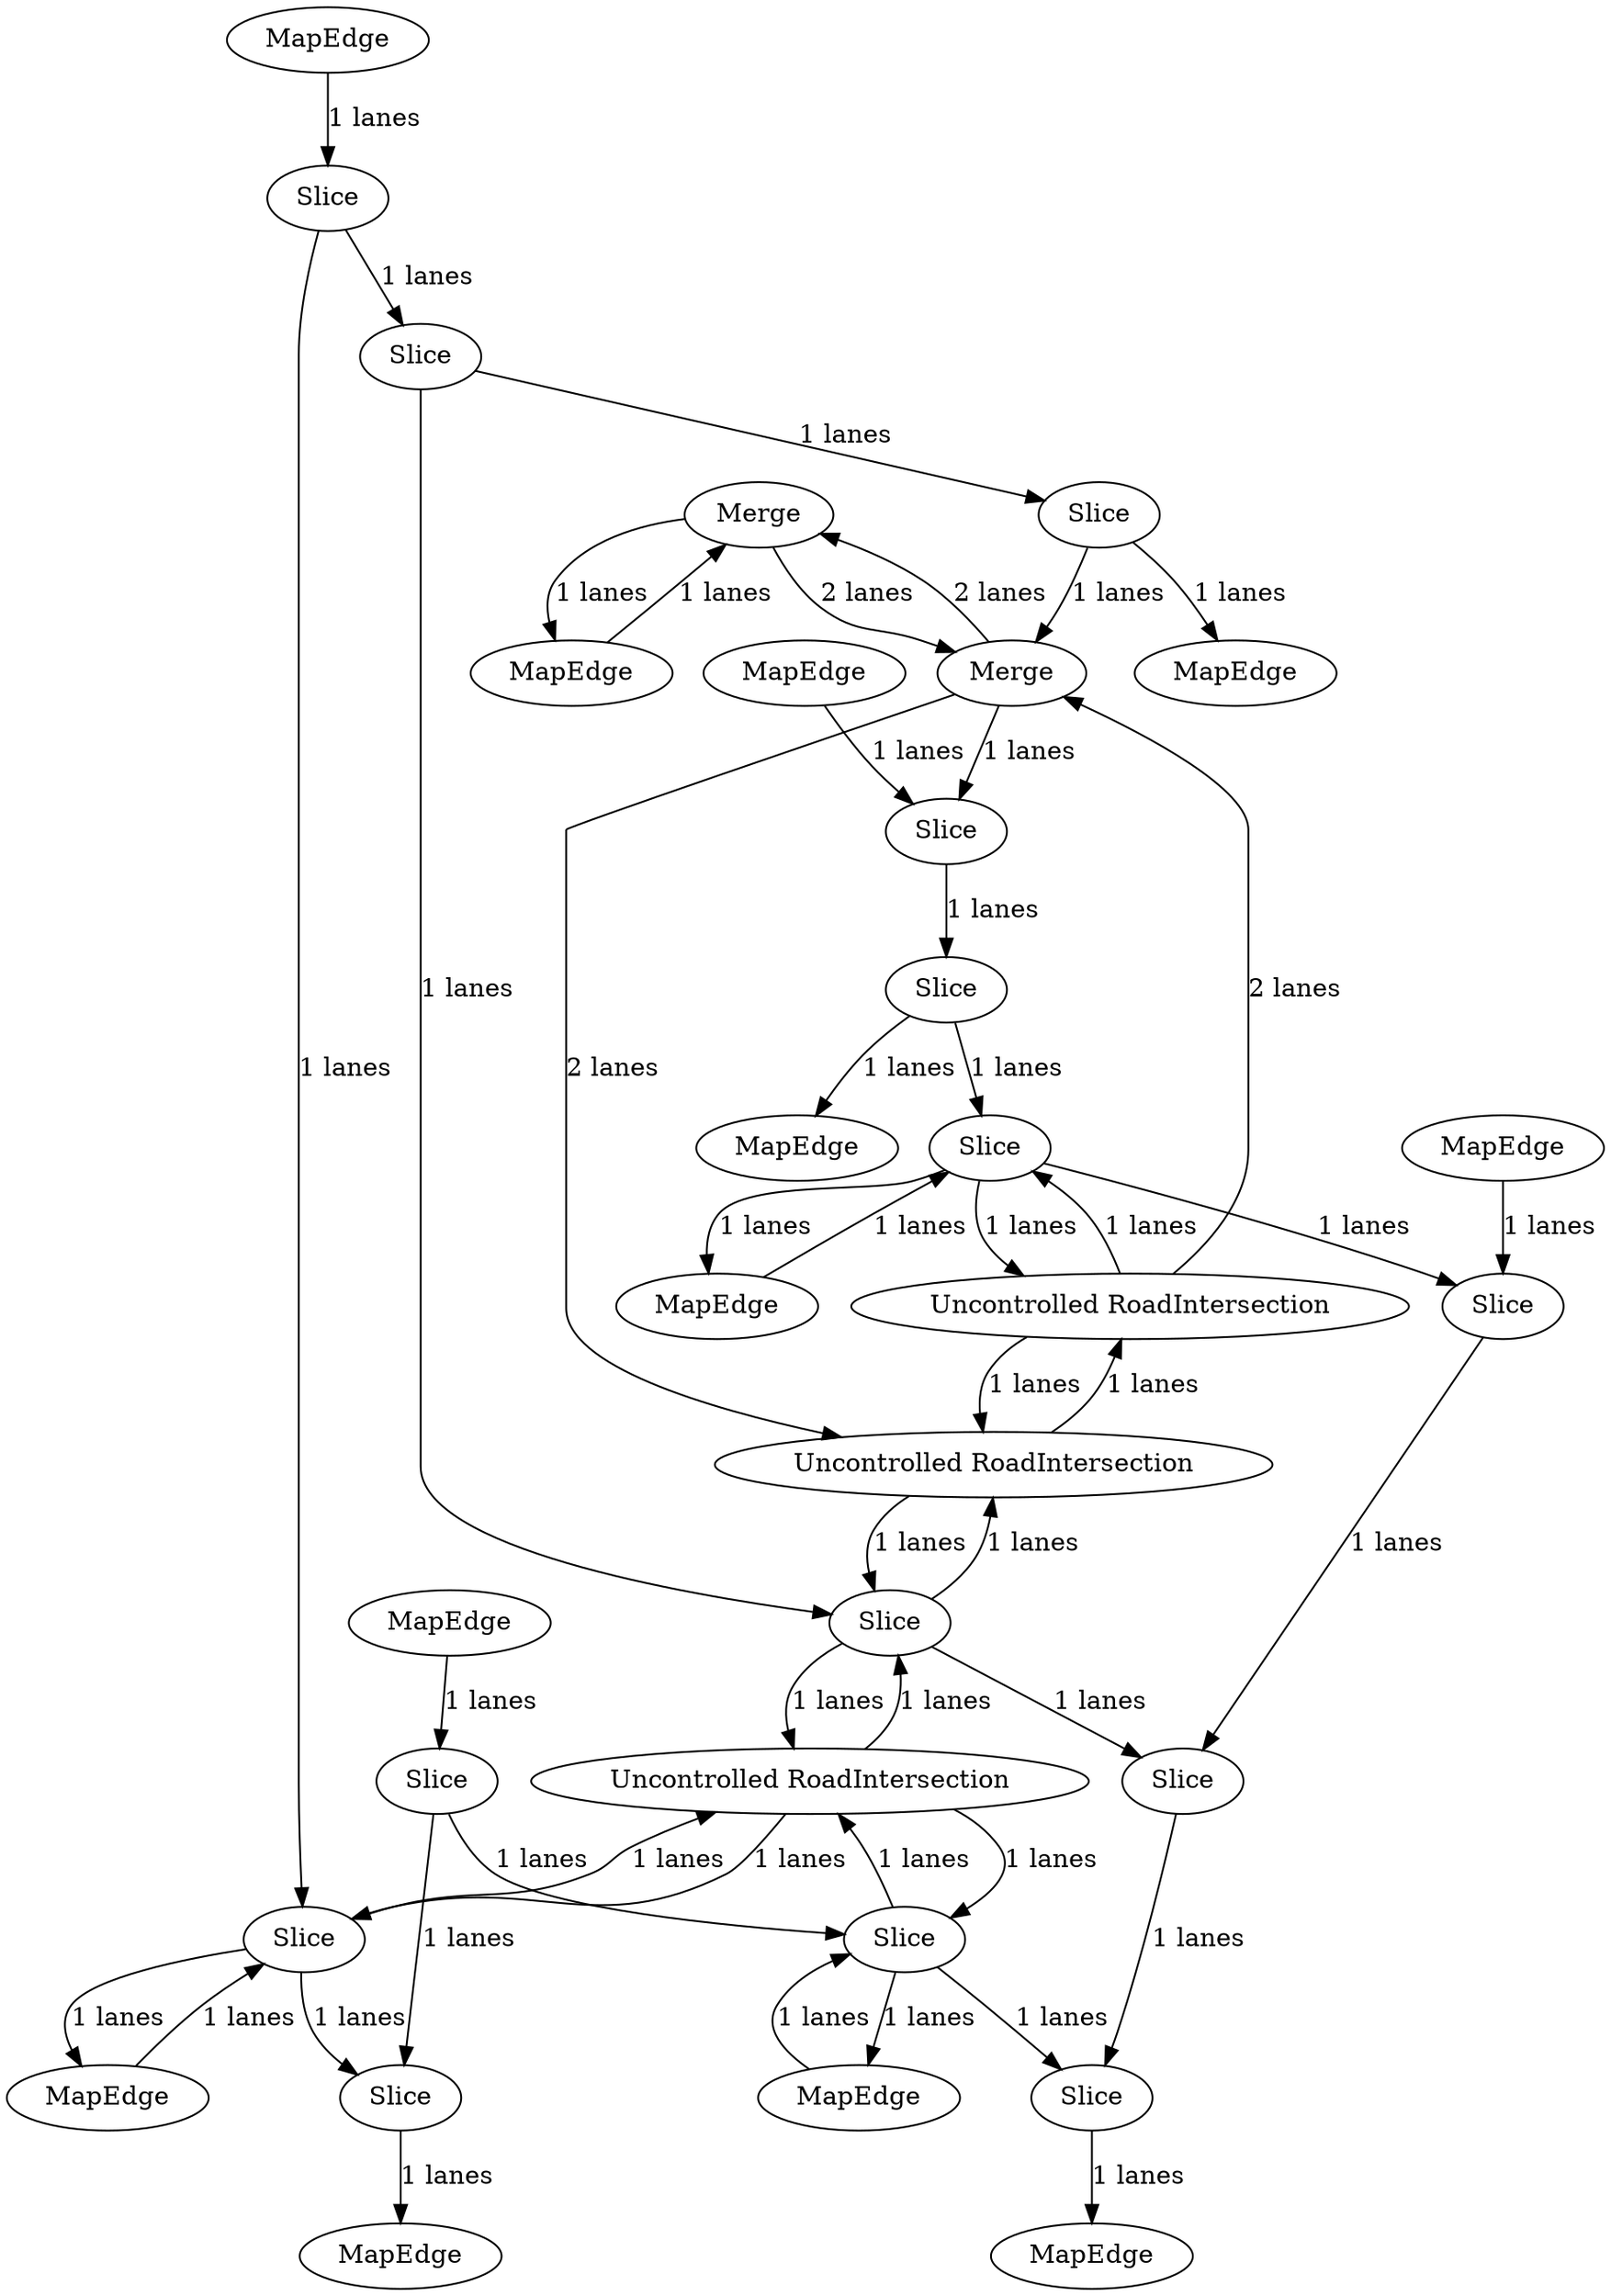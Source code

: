 digraph {
    0 [ label = "Merge" ]
    1 [ label = "MapEdge" ]
    2 [ label = "Uncontrolled RoadIntersection" ]
    3 [ label = "Uncontrolled RoadIntersection" ]
    4 [ label = "MapEdge" ]
    5 [ label = "Uncontrolled RoadIntersection" ]
    6 [ label = "MapEdge" ]
    7 [ label = "MapEdge" ]
    8 [ label = "MapEdge" ]
    9 [ label = "MapEdge" ]
    10 [ label = "MapEdge" ]
    11 [ label = "MapEdge" ]
    12 [ label = "MapEdge" ]
    13 [ label = "MapEdge" ]
    14 [ label = "MapEdge" ]
    15 [ label = "MapEdge" ]
    16 [ label = "Slice" ]
    17 [ label = "Merge" ]
    18 [ label = "Slice" ]
    19 [ label = "Slice" ]
    20 [ label = "Slice" ]
    21 [ label = "Slice" ]
    22 [ label = "Slice" ]
    23 [ label = "Slice" ]
    24 [ label = "Slice" ]
    25 [ label = "Slice" ]
    26 [ label = "Slice" ]
    27 [ label = "Slice" ]
    28 [ label = "Slice" ]
    29 [ label = "Slice" ]
    30 [ label = "Slice" ]
    0 -> 1 [ label = "1 lanes" ]
    1 -> 0 [ label = "1 lanes" ]
    2 -> 17 [ label = "2 lanes" ]
    17 -> 0 [ label = "2 lanes" ]
    0 -> 17 [ label = "2 lanes" ]
    17 -> 3 [ label = "2 lanes" ]
    4 -> 23 [ label = "1 lanes" ]
    23 -> 4 [ label = "1 lanes" ]
    23 -> 5 [ label = "1 lanes" ]
    5 -> 23 [ label = "1 lanes" ]
    5 -> 29 [ label = "1 lanes" ]
    29 -> 5 [ label = "1 lanes" ]
    29 -> 3 [ label = "1 lanes" ]
    3 -> 29 [ label = "1 lanes" ]
    3 -> 2 [ label = "1 lanes" ]
    2 -> 3 [ label = "1 lanes" ]
    2 -> 20 [ label = "1 lanes" ]
    20 -> 2 [ label = "1 lanes" ]
    20 -> 6 [ label = "1 lanes" ]
    6 -> 20 [ label = "1 lanes" ]
    5 -> 26 [ label = "1 lanes" ]
    26 -> 5 [ label = "1 lanes" ]
    26 -> 7 [ label = "1 lanes" ]
    7 -> 26 [ label = "1 lanes" ]
    8 -> 25 [ label = "1 lanes" ]
    25 -> 24 [ label = "1 lanes" ]
    24 -> 9 [ label = "1 lanes" ]
    10 -> 22 [ label = "1 lanes" ]
    22 -> 28 [ label = "1 lanes" ]
    28 -> 16 [ label = "1 lanes" ]
    16 -> 11 [ label = "1 lanes" ]
    12 -> 18 [ label = "1 lanes" ]
    18 -> 19 [ label = "1 lanes" ]
    19 -> 13 [ label = "1 lanes" ]
    14 -> 21 [ label = "1 lanes" ]
    21 -> 30 [ label = "1 lanes" ]
    30 -> 27 [ label = "1 lanes" ]
    27 -> 15 [ label = "1 lanes" ]
    16 -> 17 [ label = "1 lanes" ]
    17 -> 18 [ label = "1 lanes" ]
    19 -> 20 [ label = "1 lanes" ]
    20 -> 21 [ label = "1 lanes" ]
    22 -> 23 [ label = "1 lanes" ]
    23 -> 24 [ label = "1 lanes" ]
    25 -> 26 [ label = "1 lanes" ]
    26 -> 27 [ label = "1 lanes" ]
    28 -> 29 [ label = "1 lanes" ]
    29 -> 30 [ label = "1 lanes" ]
}
